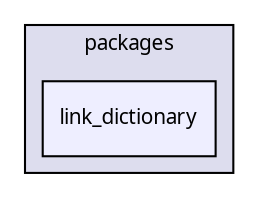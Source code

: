 digraph "packages/link/packages/link_dictionary/" {
  compound=true
  node [ fontsize="10", fontname="FreeSans.ttf"];
  edge [ labelfontsize="10", labelfontname="FreeSans.ttf"];
  subgraph clusterdir_3fc7abd17a8a965d010587b658809420 {
    graph [ bgcolor="#ddddee", pencolor="black", label="packages" fontname="FreeSans.ttf", fontsize="10", URL="dir_3fc7abd17a8a965d010587b658809420.html"]
  dir_9c2748ac20b2c405a55ec3ab5b4a124b [shape=box, label="link_dictionary", style="filled", fillcolor="#eeeeff", pencolor="black", URL="dir_9c2748ac20b2c405a55ec3ab5b4a124b.html"];
  }
}
